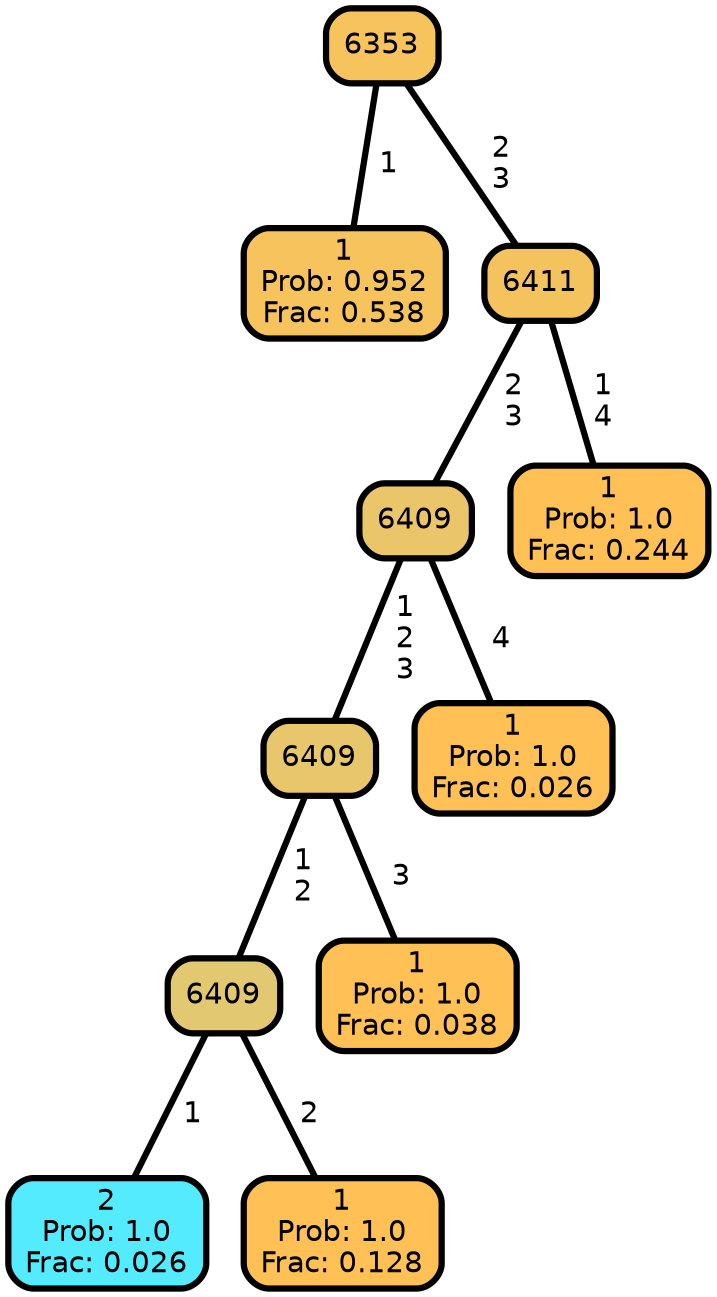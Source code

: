 graph Tree {
node [shape=box, style="filled, rounded",color="black",penwidth="3",fontcolor="black",                 fontname=helvetica] ;
graph [ranksep="0 equally", splines=straight,                 bgcolor=transparent, dpi=200] ;
edge [fontname=helvetica, color=black] ;
0 [label="1
Prob: 0.952
Frac: 0.538", fillcolor="#f6c35d"] ;
1 [label="6353", fillcolor="#f6c35d"] ;
2 [label="2
Prob: 1.0
Frac: 0.026", fillcolor="#55ebff"] ;
3 [label="6409", fillcolor="#e2c871"] ;
4 [label="1
Prob: 1.0
Frac: 0.128", fillcolor="#ffc155"] ;
5 [label="6409", fillcolor="#e8c66b"] ;
6 [label="1
Prob: 1.0
Frac: 0.038", fillcolor="#ffc155"] ;
7 [label="6409", fillcolor="#ebc569"] ;
8 [label="1
Prob: 1.0
Frac: 0.026", fillcolor="#ffc155"] ;
9 [label="6411", fillcolor="#f5c35e"] ;
10 [label="1
Prob: 1.0
Frac: 0.244", fillcolor="#ffc155"] ;
1 -- 0 [label=" 1",penwidth=3] ;
1 -- 9 [label=" 2\n 3",penwidth=3] ;
3 -- 2 [label=" 1",penwidth=3] ;
3 -- 4 [label=" 2",penwidth=3] ;
5 -- 3 [label=" 1\n 2",penwidth=3] ;
5 -- 6 [label=" 3",penwidth=3] ;
7 -- 5 [label=" 1\n 2\n 3",penwidth=3] ;
7 -- 8 [label=" 4",penwidth=3] ;
9 -- 7 [label=" 2\n 3",penwidth=3] ;
9 -- 10 [label=" 1\n 4",penwidth=3] ;
{rank = same;}}
